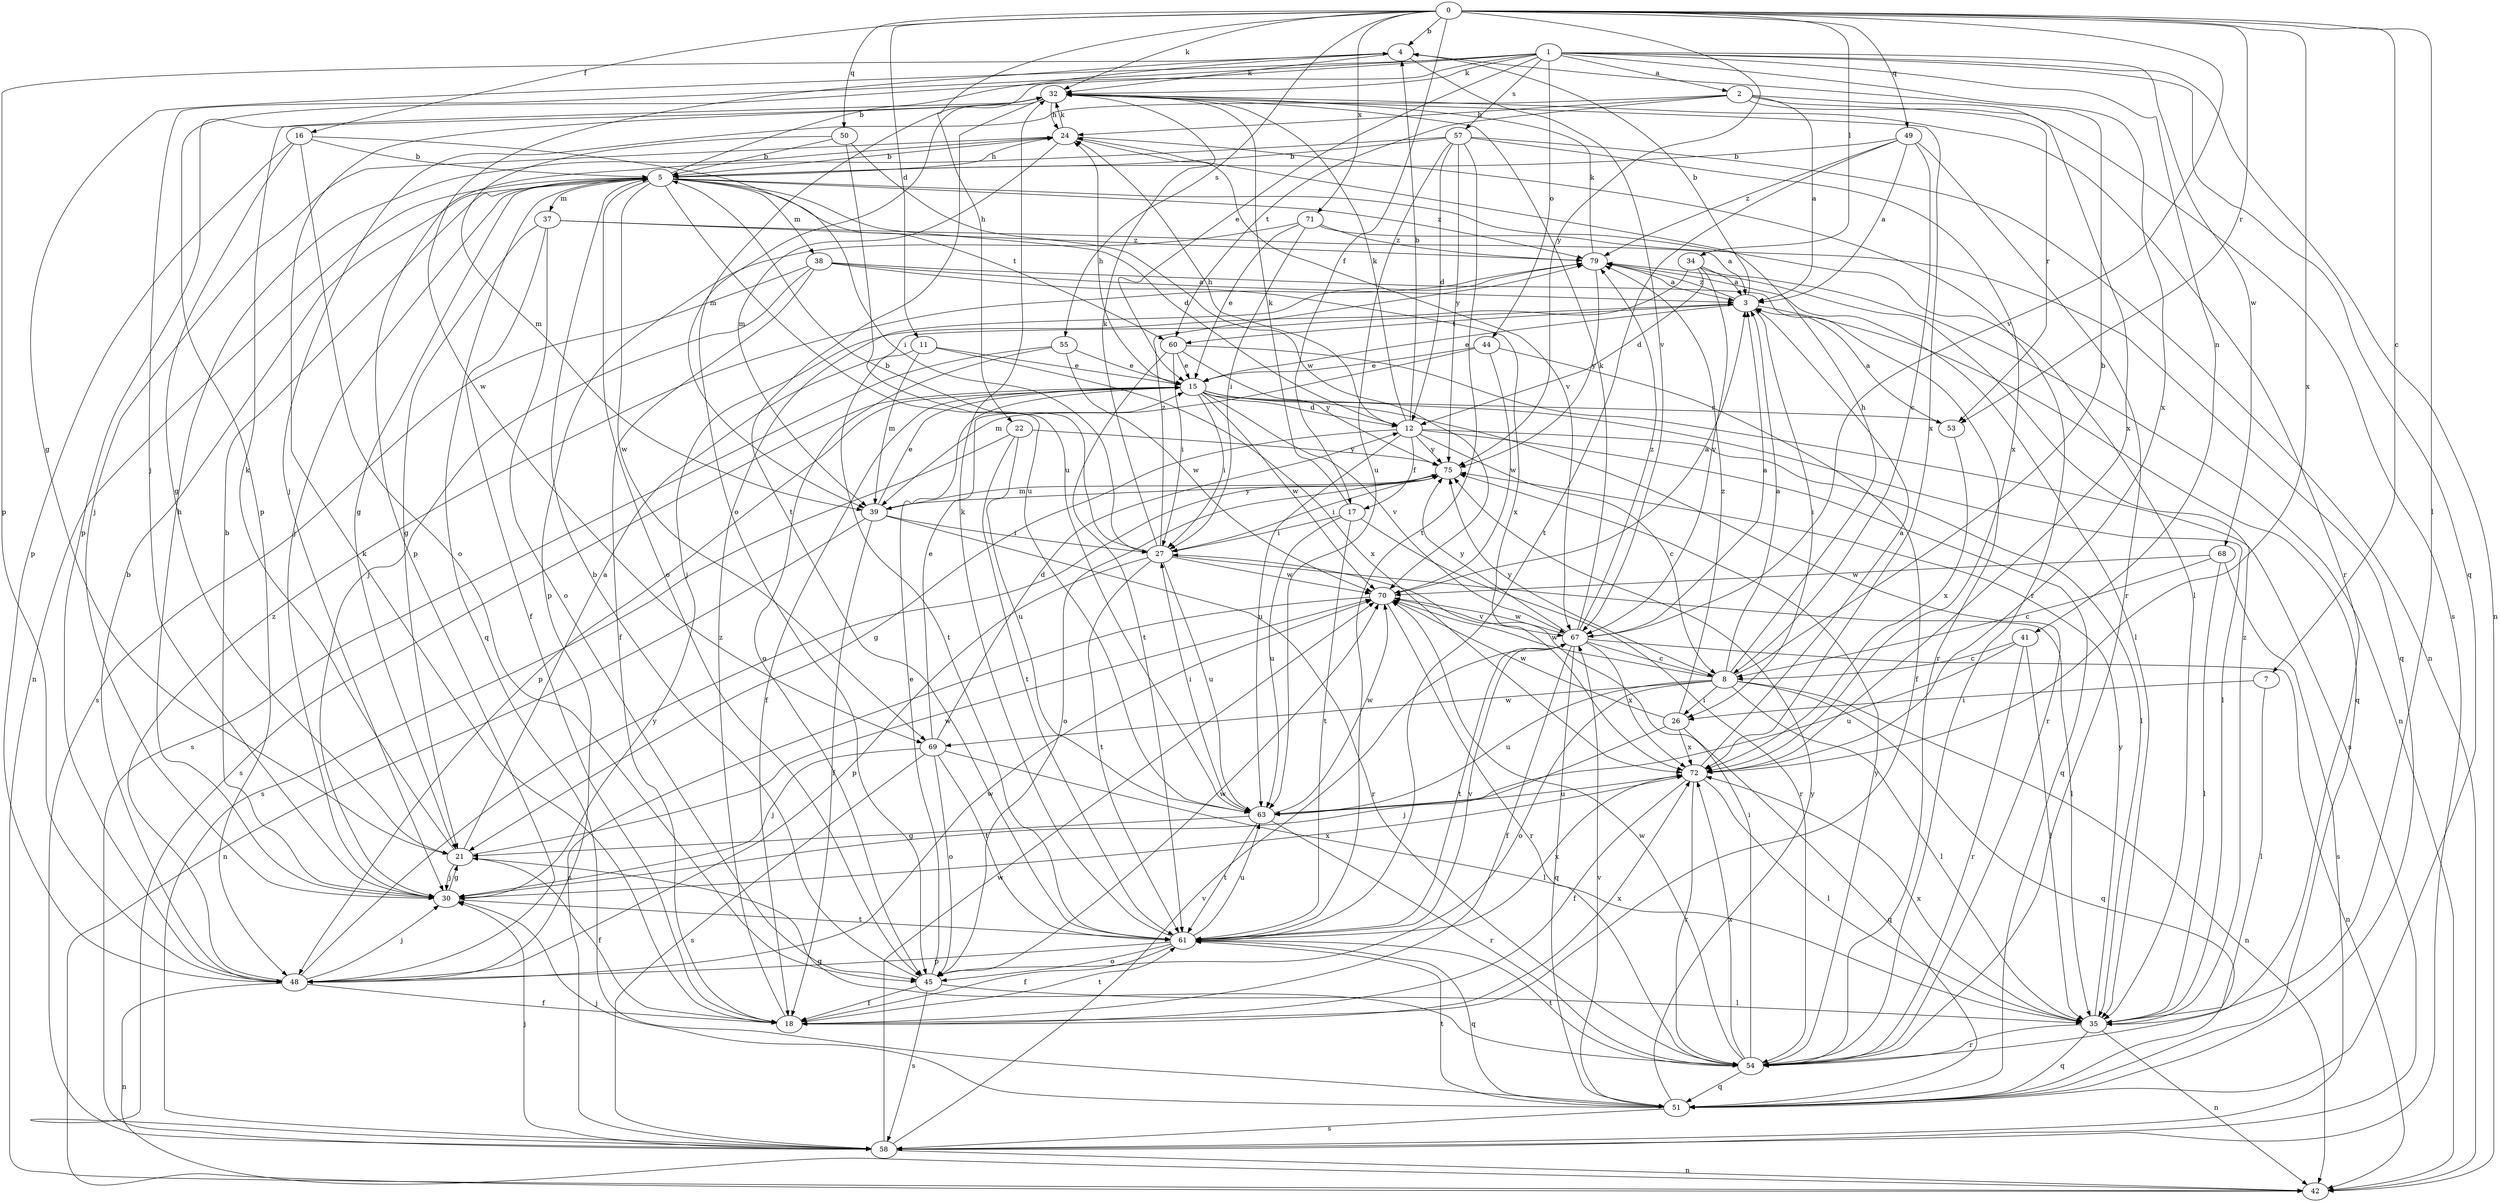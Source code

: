 strict digraph  {
0;
1;
2;
3;
4;
5;
7;
8;
11;
12;
15;
16;
17;
18;
21;
22;
24;
26;
27;
30;
32;
34;
35;
37;
38;
39;
41;
42;
44;
45;
48;
49;
50;
51;
53;
54;
55;
57;
58;
60;
61;
63;
67;
68;
69;
70;
71;
72;
75;
79;
0 -> 4  [label=b];
0 -> 7  [label=c];
0 -> 11  [label=d];
0 -> 16  [label=f];
0 -> 17  [label=f];
0 -> 22  [label=h];
0 -> 32  [label=k];
0 -> 34  [label=l];
0 -> 35  [label=l];
0 -> 49  [label=q];
0 -> 50  [label=q];
0 -> 53  [label=r];
0 -> 55  [label=s];
0 -> 67  [label=v];
0 -> 71  [label=x];
0 -> 72  [label=x];
0 -> 75  [label=y];
1 -> 2  [label=a];
1 -> 15  [label=e];
1 -> 21  [label=g];
1 -> 30  [label=j];
1 -> 32  [label=k];
1 -> 41  [label=n];
1 -> 42  [label=n];
1 -> 44  [label=o];
1 -> 45  [label=o];
1 -> 48  [label=p];
1 -> 51  [label=q];
1 -> 57  [label=s];
1 -> 68  [label=w];
1 -> 72  [label=x];
2 -> 3  [label=a];
2 -> 24  [label=h];
2 -> 30  [label=j];
2 -> 53  [label=r];
2 -> 58  [label=s];
2 -> 60  [label=t];
2 -> 72  [label=x];
3 -> 4  [label=b];
3 -> 15  [label=e];
3 -> 26  [label=i];
3 -> 51  [label=q];
3 -> 60  [label=t];
3 -> 79  [label=z];
4 -> 32  [label=k];
4 -> 48  [label=p];
4 -> 67  [label=v];
4 -> 69  [label=w];
5 -> 4  [label=b];
5 -> 12  [label=d];
5 -> 21  [label=g];
5 -> 24  [label=h];
5 -> 30  [label=j];
5 -> 35  [label=l];
5 -> 37  [label=m];
5 -> 38  [label=m];
5 -> 42  [label=n];
5 -> 45  [label=o];
5 -> 51  [label=q];
5 -> 60  [label=t];
5 -> 63  [label=u];
5 -> 69  [label=w];
5 -> 79  [label=z];
7 -> 26  [label=i];
7 -> 35  [label=l];
8 -> 3  [label=a];
8 -> 4  [label=b];
8 -> 24  [label=h];
8 -> 26  [label=i];
8 -> 35  [label=l];
8 -> 42  [label=n];
8 -> 45  [label=o];
8 -> 51  [label=q];
8 -> 63  [label=u];
8 -> 69  [label=w];
8 -> 70  [label=w];
8 -> 75  [label=y];
11 -> 15  [label=e];
11 -> 39  [label=m];
11 -> 61  [label=t];
11 -> 72  [label=x];
12 -> 4  [label=b];
12 -> 8  [label=c];
12 -> 17  [label=f];
12 -> 21  [label=g];
12 -> 24  [label=h];
12 -> 32  [label=k];
12 -> 35  [label=l];
12 -> 51  [label=q];
12 -> 63  [label=u];
12 -> 75  [label=y];
15 -> 12  [label=d];
15 -> 18  [label=f];
15 -> 24  [label=h];
15 -> 27  [label=i];
15 -> 35  [label=l];
15 -> 48  [label=p];
15 -> 53  [label=r];
15 -> 54  [label=r];
15 -> 58  [label=s];
15 -> 67  [label=v];
15 -> 70  [label=w];
16 -> 5  [label=b];
16 -> 21  [label=g];
16 -> 27  [label=i];
16 -> 45  [label=o];
16 -> 48  [label=p];
17 -> 27  [label=i];
17 -> 32  [label=k];
17 -> 54  [label=r];
17 -> 61  [label=t];
17 -> 63  [label=u];
18 -> 32  [label=k];
18 -> 61  [label=t];
18 -> 72  [label=x];
18 -> 79  [label=z];
21 -> 3  [label=a];
21 -> 18  [label=f];
21 -> 30  [label=j];
21 -> 32  [label=k];
21 -> 70  [label=w];
22 -> 58  [label=s];
22 -> 61  [label=t];
22 -> 63  [label=u];
22 -> 75  [label=y];
24 -> 5  [label=b];
24 -> 30  [label=j];
24 -> 32  [label=k];
24 -> 39  [label=m];
24 -> 54  [label=r];
24 -> 67  [label=v];
26 -> 30  [label=j];
26 -> 51  [label=q];
26 -> 70  [label=w];
26 -> 72  [label=x];
26 -> 79  [label=z];
27 -> 5  [label=b];
27 -> 32  [label=k];
27 -> 35  [label=l];
27 -> 48  [label=p];
27 -> 61  [label=t];
27 -> 63  [label=u];
27 -> 70  [label=w];
27 -> 79  [label=z];
30 -> 5  [label=b];
30 -> 21  [label=g];
30 -> 24  [label=h];
30 -> 61  [label=t];
30 -> 72  [label=x];
32 -> 24  [label=h];
32 -> 39  [label=m];
32 -> 48  [label=p];
32 -> 54  [label=r];
32 -> 61  [label=t];
32 -> 72  [label=x];
34 -> 3  [label=a];
34 -> 12  [label=d];
34 -> 30  [label=j];
34 -> 42  [label=n];
34 -> 67  [label=v];
35 -> 42  [label=n];
35 -> 51  [label=q];
35 -> 54  [label=r];
35 -> 72  [label=x];
35 -> 75  [label=y];
35 -> 79  [label=z];
37 -> 3  [label=a];
37 -> 18  [label=f];
37 -> 21  [label=g];
37 -> 45  [label=o];
37 -> 79  [label=z];
38 -> 3  [label=a];
38 -> 18  [label=f];
38 -> 30  [label=j];
38 -> 54  [label=r];
38 -> 58  [label=s];
38 -> 72  [label=x];
39 -> 15  [label=e];
39 -> 18  [label=f];
39 -> 27  [label=i];
39 -> 42  [label=n];
39 -> 54  [label=r];
39 -> 75  [label=y];
41 -> 8  [label=c];
41 -> 35  [label=l];
41 -> 54  [label=r];
41 -> 63  [label=u];
44 -> 15  [label=e];
44 -> 18  [label=f];
44 -> 39  [label=m];
44 -> 70  [label=w];
45 -> 5  [label=b];
45 -> 15  [label=e];
45 -> 18  [label=f];
45 -> 35  [label=l];
45 -> 58  [label=s];
45 -> 70  [label=w];
48 -> 5  [label=b];
48 -> 18  [label=f];
48 -> 30  [label=j];
48 -> 42  [label=n];
48 -> 70  [label=w];
48 -> 75  [label=y];
48 -> 79  [label=z];
49 -> 3  [label=a];
49 -> 5  [label=b];
49 -> 8  [label=c];
49 -> 54  [label=r];
49 -> 61  [label=t];
49 -> 79  [label=z];
50 -> 5  [label=b];
50 -> 39  [label=m];
50 -> 63  [label=u];
50 -> 70  [label=w];
51 -> 30  [label=j];
51 -> 58  [label=s];
51 -> 61  [label=t];
51 -> 67  [label=v];
51 -> 75  [label=y];
53 -> 3  [label=a];
53 -> 72  [label=x];
54 -> 21  [label=g];
54 -> 27  [label=i];
54 -> 51  [label=q];
54 -> 61  [label=t];
54 -> 70  [label=w];
54 -> 72  [label=x];
54 -> 75  [label=y];
55 -> 15  [label=e];
55 -> 45  [label=o];
55 -> 58  [label=s];
55 -> 70  [label=w];
57 -> 5  [label=b];
57 -> 12  [label=d];
57 -> 42  [label=n];
57 -> 48  [label=p];
57 -> 61  [label=t];
57 -> 63  [label=u];
57 -> 72  [label=x];
57 -> 75  [label=y];
58 -> 30  [label=j];
58 -> 42  [label=n];
58 -> 67  [label=v];
58 -> 70  [label=w];
60 -> 15  [label=e];
60 -> 27  [label=i];
60 -> 58  [label=s];
60 -> 61  [label=t];
60 -> 75  [label=y];
61 -> 18  [label=f];
61 -> 32  [label=k];
61 -> 45  [label=o];
61 -> 48  [label=p];
61 -> 51  [label=q];
61 -> 63  [label=u];
61 -> 67  [label=v];
61 -> 72  [label=x];
63 -> 21  [label=g];
63 -> 27  [label=i];
63 -> 54  [label=r];
63 -> 61  [label=t];
63 -> 70  [label=w];
67 -> 3  [label=a];
67 -> 8  [label=c];
67 -> 18  [label=f];
67 -> 32  [label=k];
67 -> 42  [label=n];
67 -> 51  [label=q];
67 -> 61  [label=t];
67 -> 70  [label=w];
67 -> 72  [label=x];
67 -> 75  [label=y];
67 -> 79  [label=z];
68 -> 8  [label=c];
68 -> 35  [label=l];
68 -> 58  [label=s];
68 -> 70  [label=w];
69 -> 12  [label=d];
69 -> 15  [label=e];
69 -> 30  [label=j];
69 -> 35  [label=l];
69 -> 45  [label=o];
69 -> 58  [label=s];
69 -> 61  [label=t];
70 -> 3  [label=a];
70 -> 54  [label=r];
70 -> 58  [label=s];
70 -> 67  [label=v];
71 -> 15  [label=e];
71 -> 27  [label=i];
71 -> 48  [label=p];
71 -> 51  [label=q];
71 -> 79  [label=z];
72 -> 3  [label=a];
72 -> 18  [label=f];
72 -> 35  [label=l];
72 -> 54  [label=r];
72 -> 63  [label=u];
75 -> 27  [label=i];
75 -> 39  [label=m];
75 -> 45  [label=o];
79 -> 3  [label=a];
79 -> 32  [label=k];
79 -> 35  [label=l];
79 -> 75  [label=y];
}
